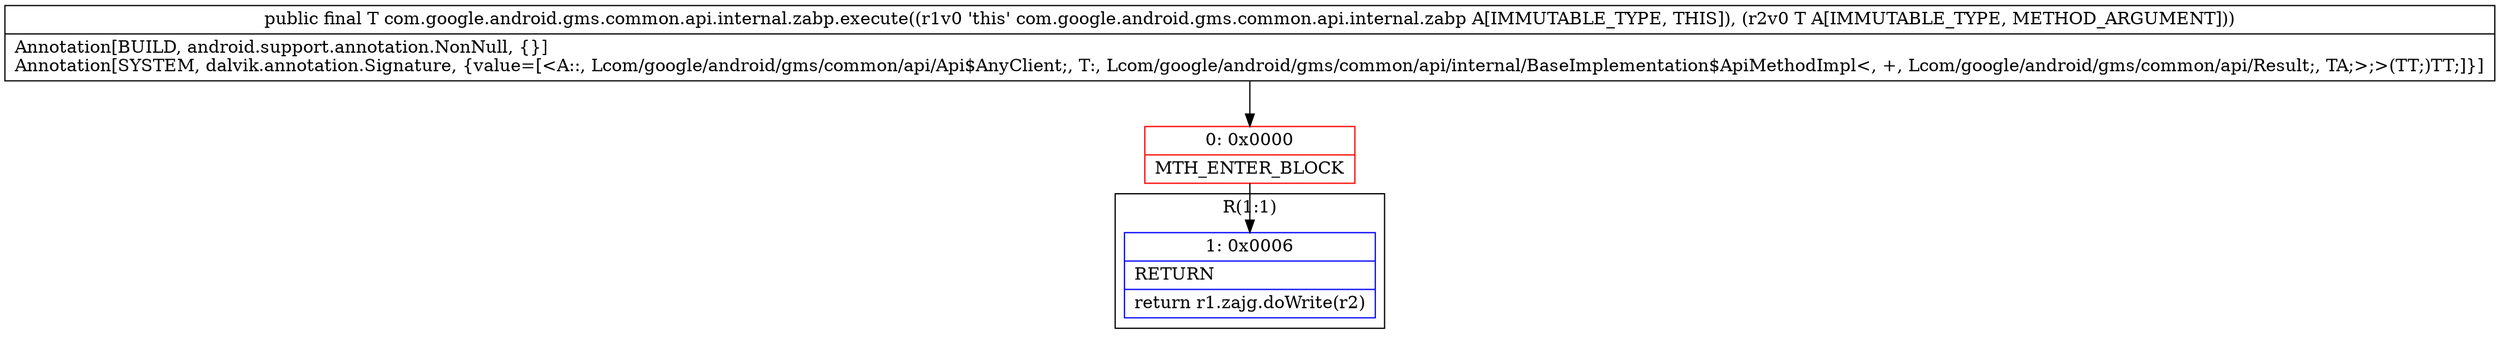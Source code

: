 digraph "CFG forcom.google.android.gms.common.api.internal.zabp.execute(Lcom\/google\/android\/gms\/common\/api\/internal\/BaseImplementation$ApiMethodImpl;)Lcom\/google\/android\/gms\/common\/api\/internal\/BaseImplementation$ApiMethodImpl;" {
subgraph cluster_Region_676735430 {
label = "R(1:1)";
node [shape=record,color=blue];
Node_1 [shape=record,label="{1\:\ 0x0006|RETURN\l|return r1.zajg.doWrite(r2)\l}"];
}
Node_0 [shape=record,color=red,label="{0\:\ 0x0000|MTH_ENTER_BLOCK\l}"];
MethodNode[shape=record,label="{public final T com.google.android.gms.common.api.internal.zabp.execute((r1v0 'this' com.google.android.gms.common.api.internal.zabp A[IMMUTABLE_TYPE, THIS]), (r2v0 T A[IMMUTABLE_TYPE, METHOD_ARGUMENT]))  | Annotation[BUILD, android.support.annotation.NonNull, \{\}]\lAnnotation[SYSTEM, dalvik.annotation.Signature, \{value=[\<A::, Lcom\/google\/android\/gms\/common\/api\/Api$AnyClient;, T:, Lcom\/google\/android\/gms\/common\/api\/internal\/BaseImplementation$ApiMethodImpl\<, +, Lcom\/google\/android\/gms\/common\/api\/Result;, TA;\>;\>(TT;)TT;]\}]\l}"];
MethodNode -> Node_0;
Node_0 -> Node_1;
}

